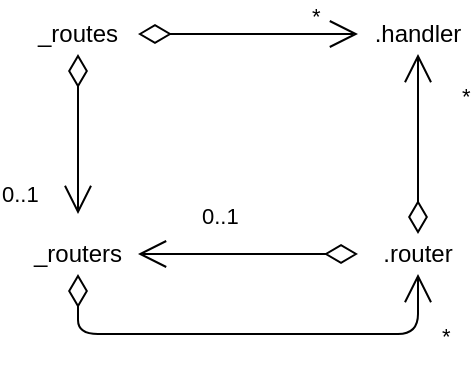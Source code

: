 <mxfile version="12.4.3" type="device" pages="1"><diagram id="ZzlZmiDXK166wr03xx--" name="Page-1"><mxGraphModel dx="1038" dy="553" grid="1" gridSize="10" guides="1" tooltips="1" connect="1" arrows="1" fold="1" page="1" pageScale="1" pageWidth="827" pageHeight="1169" math="0" shadow="0"><root><mxCell id="0"/><mxCell id="1" parent="0"/><mxCell id="lXuZG5Eql3RUanEJBsgU-1" value="&lt;div&gt;_routes&lt;/div&gt;" style="text;html=1;strokeColor=none;fillColor=none;align=center;verticalAlign=middle;whiteSpace=wrap;rounded=0;" vertex="1" parent="1"><mxGeometry x="180" y="120" width="40" height="20" as="geometry"/></mxCell><mxCell id="lXuZG5Eql3RUanEJBsgU-2" value="&lt;div&gt;_routers&lt;/div&gt;" style="text;html=1;strokeColor=none;fillColor=none;align=center;verticalAlign=middle;whiteSpace=wrap;rounded=0;" vertex="1" parent="1"><mxGeometry x="180" y="230" width="40" height="20" as="geometry"/></mxCell><mxCell id="lXuZG5Eql3RUanEJBsgU-3" value="&lt;div&gt;.handler&lt;/div&gt;" style="text;html=1;strokeColor=none;fillColor=none;align=center;verticalAlign=middle;whiteSpace=wrap;rounded=0;" vertex="1" parent="1"><mxGeometry x="350" y="120" width="40" height="20" as="geometry"/></mxCell><mxCell id="lXuZG5Eql3RUanEJBsgU-4" value=".router" style="text;html=1;strokeColor=none;fillColor=none;align=center;verticalAlign=middle;whiteSpace=wrap;rounded=0;" vertex="1" parent="1"><mxGeometry x="350" y="230" width="40" height="20" as="geometry"/></mxCell><mxCell id="lXuZG5Eql3RUanEJBsgU-5" value="0..1" style="endArrow=open;html=1;endSize=12;startArrow=diamondThin;startSize=14;startFill=0;edgeStyle=orthogonalEdgeStyle;align=left;verticalAlign=bottom;exitX=0.5;exitY=1;exitDx=0;exitDy=0;" edge="1" parent="1" source="lXuZG5Eql3RUanEJBsgU-1"><mxGeometry x="1" y="-40" relative="1" as="geometry"><mxPoint x="100" y="170" as="sourcePoint"/><mxPoint x="200" y="220" as="targetPoint"/><mxPoint as="offset"/></mxGeometry></mxCell><mxCell id="lXuZG5Eql3RUanEJBsgU-8" value="*" style="endArrow=open;html=1;endSize=12;startArrow=diamondThin;startSize=14;startFill=0;edgeStyle=orthogonalEdgeStyle;align=left;verticalAlign=bottom;" edge="1" parent="1"><mxGeometry x="0.538" relative="1" as="geometry"><mxPoint x="230" y="130" as="sourcePoint"/><mxPoint x="340" y="130" as="targetPoint"/><mxPoint as="offset"/></mxGeometry></mxCell><mxCell id="lXuZG5Eql3RUanEJBsgU-11" value="*" style="endArrow=open;html=1;endSize=12;startArrow=diamondThin;startSize=14;startFill=0;edgeStyle=orthogonalEdgeStyle;align=left;verticalAlign=bottom;entryX=0.5;entryY=1;entryDx=0;entryDy=0;exitX=0.5;exitY=1;exitDx=0;exitDy=0;" edge="1" parent="1" source="lXuZG5Eql3RUanEJBsgU-2" target="lXuZG5Eql3RUanEJBsgU-4"><mxGeometry x="0.739" y="-14" relative="1" as="geometry"><mxPoint x="230" y="240" as="sourcePoint"/><mxPoint x="400" y="250" as="targetPoint"/><Array as="points"><mxPoint x="200" y="280"/><mxPoint x="370" y="280"/></Array><mxPoint x="-4" y="10" as="offset"/></mxGeometry></mxCell><mxCell id="lXuZG5Eql3RUanEJBsgU-13" value="0..1" style="endArrow=open;html=1;endSize=12;startArrow=diamondThin;startSize=14;startFill=0;edgeStyle=orthogonalEdgeStyle;align=left;verticalAlign=bottom;" edge="1" parent="1"><mxGeometry x="0.455" y="-10" relative="1" as="geometry"><mxPoint x="340" y="240" as="sourcePoint"/><mxPoint x="230" y="240" as="targetPoint"/><mxPoint as="offset"/></mxGeometry></mxCell><mxCell id="lXuZG5Eql3RUanEJBsgU-14" value="*" style="endArrow=open;html=1;endSize=12;startArrow=diamondThin;startSize=14;startFill=0;edgeStyle=orthogonalEdgeStyle;align=left;verticalAlign=bottom;exitX=0.5;exitY=0;exitDx=0;exitDy=0;entryX=0.5;entryY=1;entryDx=0;entryDy=0;" edge="1" parent="1" source="lXuZG5Eql3RUanEJBsgU-4" target="lXuZG5Eql3RUanEJBsgU-3"><mxGeometry x="0.333" y="-20" relative="1" as="geometry"><mxPoint x="380" y="210" as="sourcePoint"/><mxPoint x="540" y="210" as="targetPoint"/><mxPoint as="offset"/></mxGeometry></mxCell></root></mxGraphModel></diagram></mxfile>